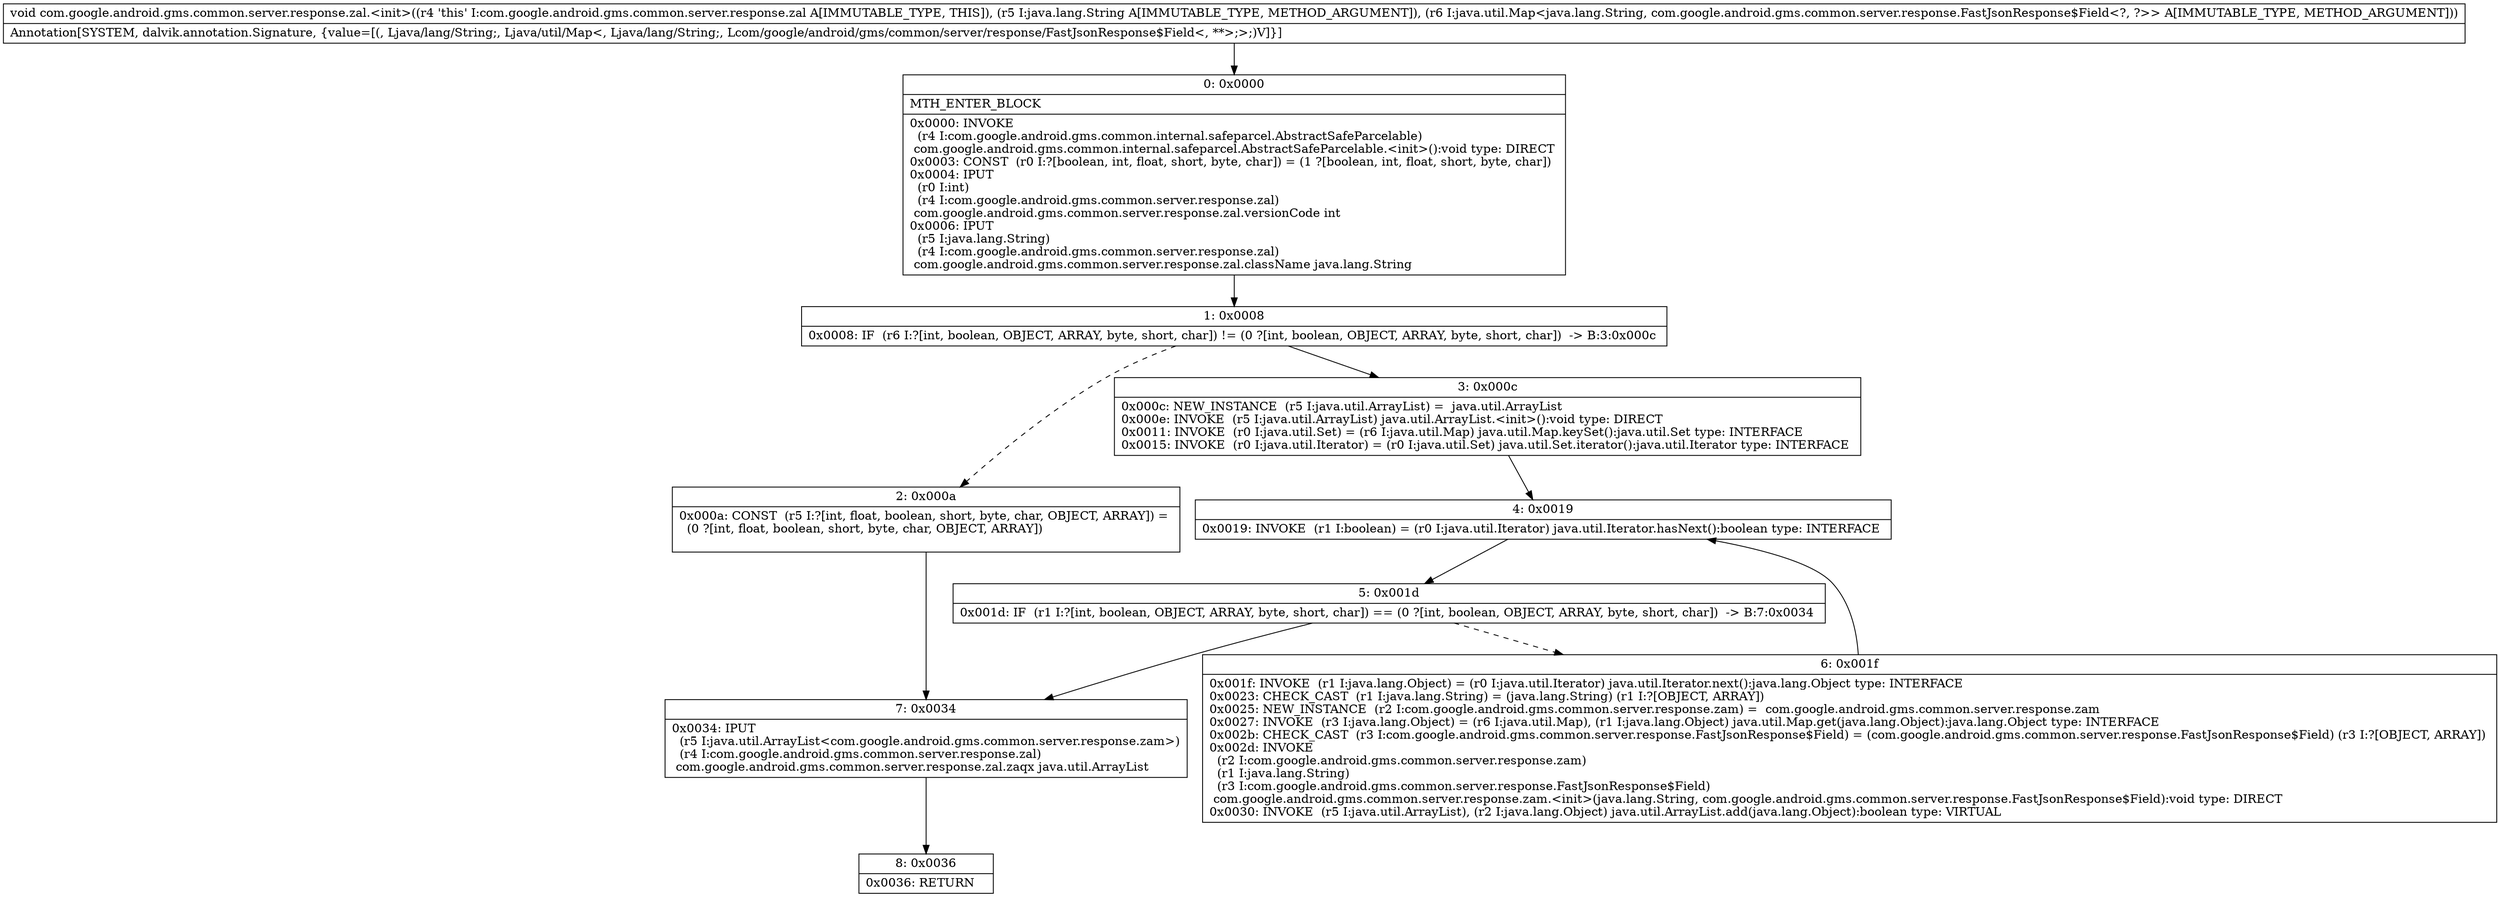 digraph "CFG forcom.google.android.gms.common.server.response.zal.\<init\>(Ljava\/lang\/String;Ljava\/util\/Map;)V" {
Node_0 [shape=record,label="{0\:\ 0x0000|MTH_ENTER_BLOCK\l|0x0000: INVOKE  \l  (r4 I:com.google.android.gms.common.internal.safeparcel.AbstractSafeParcelable)\l com.google.android.gms.common.internal.safeparcel.AbstractSafeParcelable.\<init\>():void type: DIRECT \l0x0003: CONST  (r0 I:?[boolean, int, float, short, byte, char]) = (1 ?[boolean, int, float, short, byte, char]) \l0x0004: IPUT  \l  (r0 I:int)\l  (r4 I:com.google.android.gms.common.server.response.zal)\l com.google.android.gms.common.server.response.zal.versionCode int \l0x0006: IPUT  \l  (r5 I:java.lang.String)\l  (r4 I:com.google.android.gms.common.server.response.zal)\l com.google.android.gms.common.server.response.zal.className java.lang.String \l}"];
Node_1 [shape=record,label="{1\:\ 0x0008|0x0008: IF  (r6 I:?[int, boolean, OBJECT, ARRAY, byte, short, char]) != (0 ?[int, boolean, OBJECT, ARRAY, byte, short, char])  \-\> B:3:0x000c \l}"];
Node_2 [shape=record,label="{2\:\ 0x000a|0x000a: CONST  (r5 I:?[int, float, boolean, short, byte, char, OBJECT, ARRAY]) = \l  (0 ?[int, float, boolean, short, byte, char, OBJECT, ARRAY])\l \l}"];
Node_3 [shape=record,label="{3\:\ 0x000c|0x000c: NEW_INSTANCE  (r5 I:java.util.ArrayList) =  java.util.ArrayList \l0x000e: INVOKE  (r5 I:java.util.ArrayList) java.util.ArrayList.\<init\>():void type: DIRECT \l0x0011: INVOKE  (r0 I:java.util.Set) = (r6 I:java.util.Map) java.util.Map.keySet():java.util.Set type: INTERFACE \l0x0015: INVOKE  (r0 I:java.util.Iterator) = (r0 I:java.util.Set) java.util.Set.iterator():java.util.Iterator type: INTERFACE \l}"];
Node_4 [shape=record,label="{4\:\ 0x0019|0x0019: INVOKE  (r1 I:boolean) = (r0 I:java.util.Iterator) java.util.Iterator.hasNext():boolean type: INTERFACE \l}"];
Node_5 [shape=record,label="{5\:\ 0x001d|0x001d: IF  (r1 I:?[int, boolean, OBJECT, ARRAY, byte, short, char]) == (0 ?[int, boolean, OBJECT, ARRAY, byte, short, char])  \-\> B:7:0x0034 \l}"];
Node_6 [shape=record,label="{6\:\ 0x001f|0x001f: INVOKE  (r1 I:java.lang.Object) = (r0 I:java.util.Iterator) java.util.Iterator.next():java.lang.Object type: INTERFACE \l0x0023: CHECK_CAST  (r1 I:java.lang.String) = (java.lang.String) (r1 I:?[OBJECT, ARRAY]) \l0x0025: NEW_INSTANCE  (r2 I:com.google.android.gms.common.server.response.zam) =  com.google.android.gms.common.server.response.zam \l0x0027: INVOKE  (r3 I:java.lang.Object) = (r6 I:java.util.Map), (r1 I:java.lang.Object) java.util.Map.get(java.lang.Object):java.lang.Object type: INTERFACE \l0x002b: CHECK_CAST  (r3 I:com.google.android.gms.common.server.response.FastJsonResponse$Field) = (com.google.android.gms.common.server.response.FastJsonResponse$Field) (r3 I:?[OBJECT, ARRAY]) \l0x002d: INVOKE  \l  (r2 I:com.google.android.gms.common.server.response.zam)\l  (r1 I:java.lang.String)\l  (r3 I:com.google.android.gms.common.server.response.FastJsonResponse$Field)\l com.google.android.gms.common.server.response.zam.\<init\>(java.lang.String, com.google.android.gms.common.server.response.FastJsonResponse$Field):void type: DIRECT \l0x0030: INVOKE  (r5 I:java.util.ArrayList), (r2 I:java.lang.Object) java.util.ArrayList.add(java.lang.Object):boolean type: VIRTUAL \l}"];
Node_7 [shape=record,label="{7\:\ 0x0034|0x0034: IPUT  \l  (r5 I:java.util.ArrayList\<com.google.android.gms.common.server.response.zam\>)\l  (r4 I:com.google.android.gms.common.server.response.zal)\l com.google.android.gms.common.server.response.zal.zaqx java.util.ArrayList \l}"];
Node_8 [shape=record,label="{8\:\ 0x0036|0x0036: RETURN   \l}"];
MethodNode[shape=record,label="{void com.google.android.gms.common.server.response.zal.\<init\>((r4 'this' I:com.google.android.gms.common.server.response.zal A[IMMUTABLE_TYPE, THIS]), (r5 I:java.lang.String A[IMMUTABLE_TYPE, METHOD_ARGUMENT]), (r6 I:java.util.Map\<java.lang.String, com.google.android.gms.common.server.response.FastJsonResponse$Field\<?, ?\>\> A[IMMUTABLE_TYPE, METHOD_ARGUMENT]))  | Annotation[SYSTEM, dalvik.annotation.Signature, \{value=[(, Ljava\/lang\/String;, Ljava\/util\/Map\<, Ljava\/lang\/String;, Lcom\/google\/android\/gms\/common\/server\/response\/FastJsonResponse$Field\<, **\>;\>;)V]\}]\l}"];
MethodNode -> Node_0;
Node_0 -> Node_1;
Node_1 -> Node_2[style=dashed];
Node_1 -> Node_3;
Node_2 -> Node_7;
Node_3 -> Node_4;
Node_4 -> Node_5;
Node_5 -> Node_6[style=dashed];
Node_5 -> Node_7;
Node_6 -> Node_4;
Node_7 -> Node_8;
}

